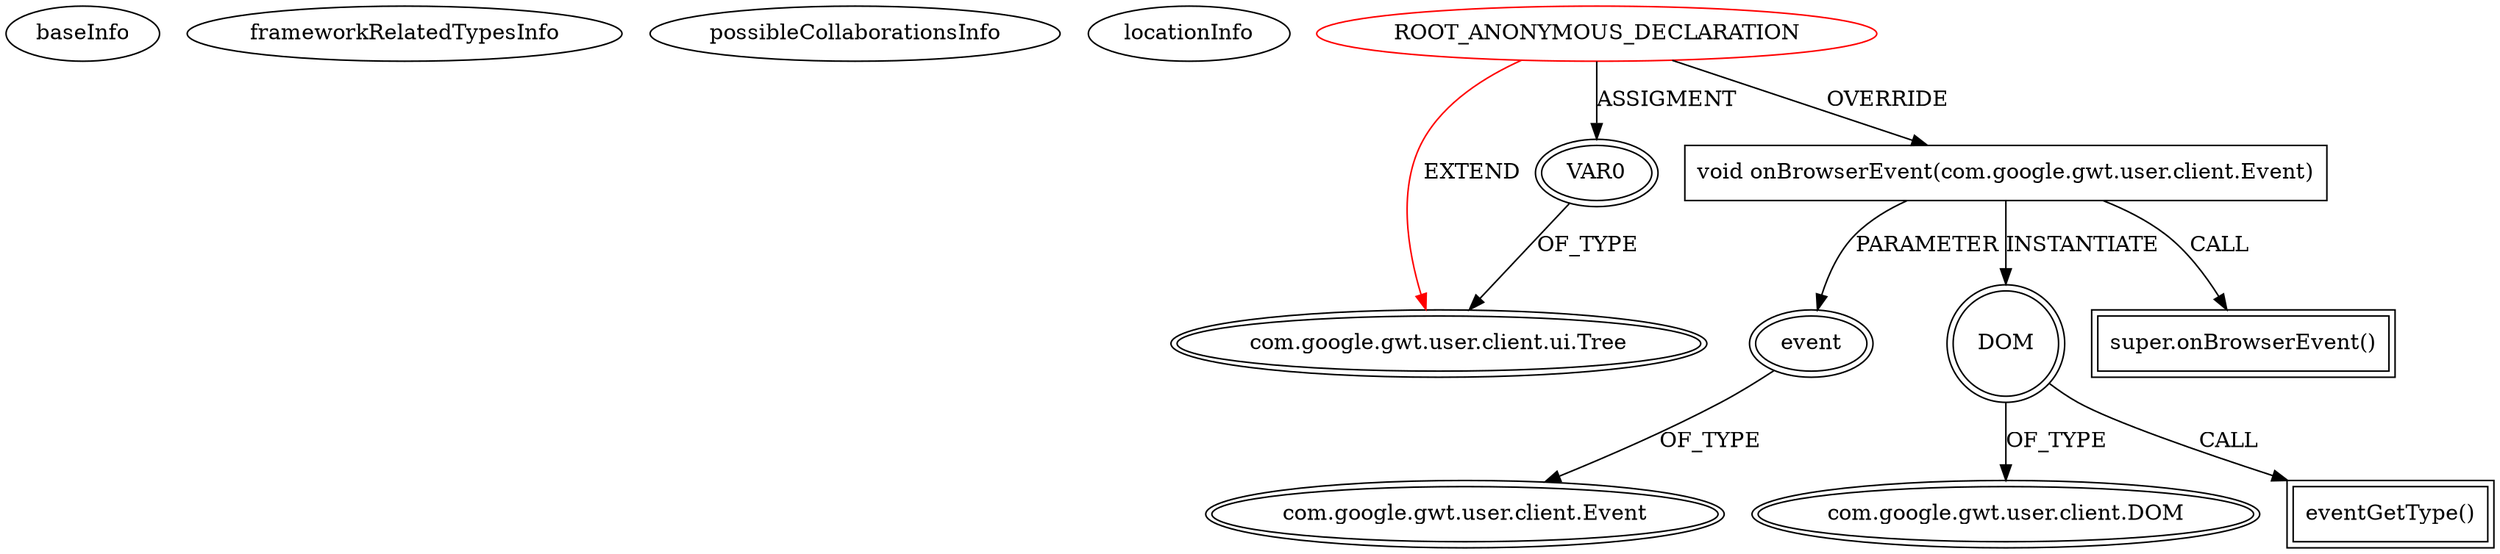 digraph {
baseInfo[graphId=2965,category="extension_graph",isAnonymous=true,possibleRelation=false]
frameworkRelatedTypesInfo[0="com.google.gwt.user.client.ui.Tree"]
possibleCollaborationsInfo[]
locationInfo[projectName="hmiguellima-ugat",filePath="/hmiguellima-ugat/ugat-master/src/org/ucp/gwt/widgets/NavTree.java",contextSignature="void NavTree(java.lang.String)",graphId="2965"]
0[label="ROOT_ANONYMOUS_DECLARATION",vertexType="ROOT_ANONYMOUS_DECLARATION",isFrameworkType=false,color=red]
1[label="com.google.gwt.user.client.ui.Tree",vertexType="FRAMEWORK_CLASS_TYPE",isFrameworkType=true,peripheries=2]
2[label="VAR0",vertexType="OUTSIDE_VARIABLE_EXPRESION",isFrameworkType=true,peripheries=2]
4[label="void onBrowserEvent(com.google.gwt.user.client.Event)",vertexType="OVERRIDING_METHOD_DECLARATION",isFrameworkType=false,shape=box]
5[label="event",vertexType="PARAMETER_DECLARATION",isFrameworkType=true,peripheries=2]
6[label="com.google.gwt.user.client.Event",vertexType="FRAMEWORK_CLASS_TYPE",isFrameworkType=true,peripheries=2]
7[label="DOM",vertexType="VARIABLE_EXPRESION",isFrameworkType=true,peripheries=2,shape=circle]
9[label="com.google.gwt.user.client.DOM",vertexType="FRAMEWORK_CLASS_TYPE",isFrameworkType=true,peripheries=2]
8[label="eventGetType()",vertexType="INSIDE_CALL",isFrameworkType=true,peripheries=2,shape=box]
10[label="super.onBrowserEvent()",vertexType="SUPER_CALL",isFrameworkType=true,peripheries=2,shape=box]
0->1[label="EXTEND",color=red]
0->2[label="ASSIGMENT"]
2->1[label="OF_TYPE"]
0->4[label="OVERRIDE"]
5->6[label="OF_TYPE"]
4->5[label="PARAMETER"]
4->7[label="INSTANTIATE"]
7->9[label="OF_TYPE"]
7->8[label="CALL"]
4->10[label="CALL"]
}
